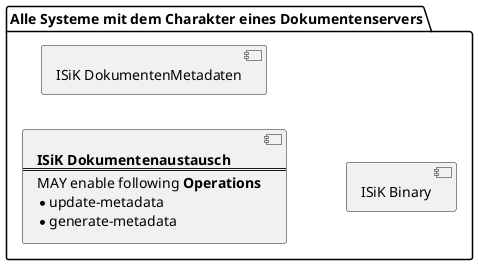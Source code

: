 
@startuml search_includes
left to right direction
'skinparam packageStyle cloud
skinparam linetype ortho


folder CSt_MedInfo as "Alle Systeme mit dem Charakter eines Dokumentenservers" {
    component CSt_Operations [
        **ISiK Dokumentenaustausch**
        ====
        MAY enable following **Operations**
        * update-metadata
        * generate-metadata
    ]

    component "ISiK DokumentenMetadaten"
    component "ISiK Binary"
}

@enduml